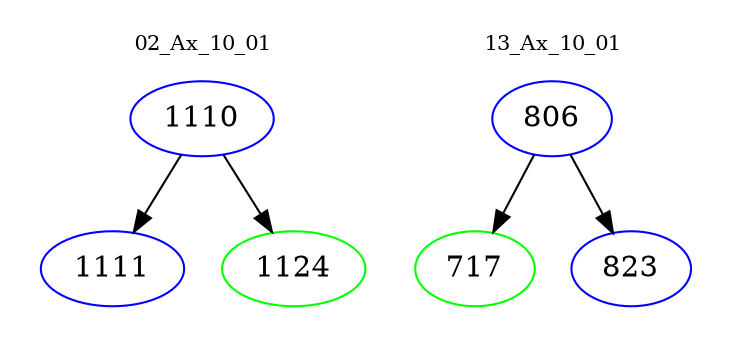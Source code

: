 digraph{
subgraph cluster_0 {
color = white
label = "02_Ax_10_01";
fontsize=10;
T0_1110 [label="1110", color="blue"]
T0_1110 -> T0_1111 [color="black"]
T0_1111 [label="1111", color="blue"]
T0_1110 -> T0_1124 [color="black"]
T0_1124 [label="1124", color="green"]
}
subgraph cluster_1 {
color = white
label = "13_Ax_10_01";
fontsize=10;
T1_806 [label="806", color="blue"]
T1_806 -> T1_717 [color="black"]
T1_717 [label="717", color="green"]
T1_806 -> T1_823 [color="black"]
T1_823 [label="823", color="blue"]
}
}
